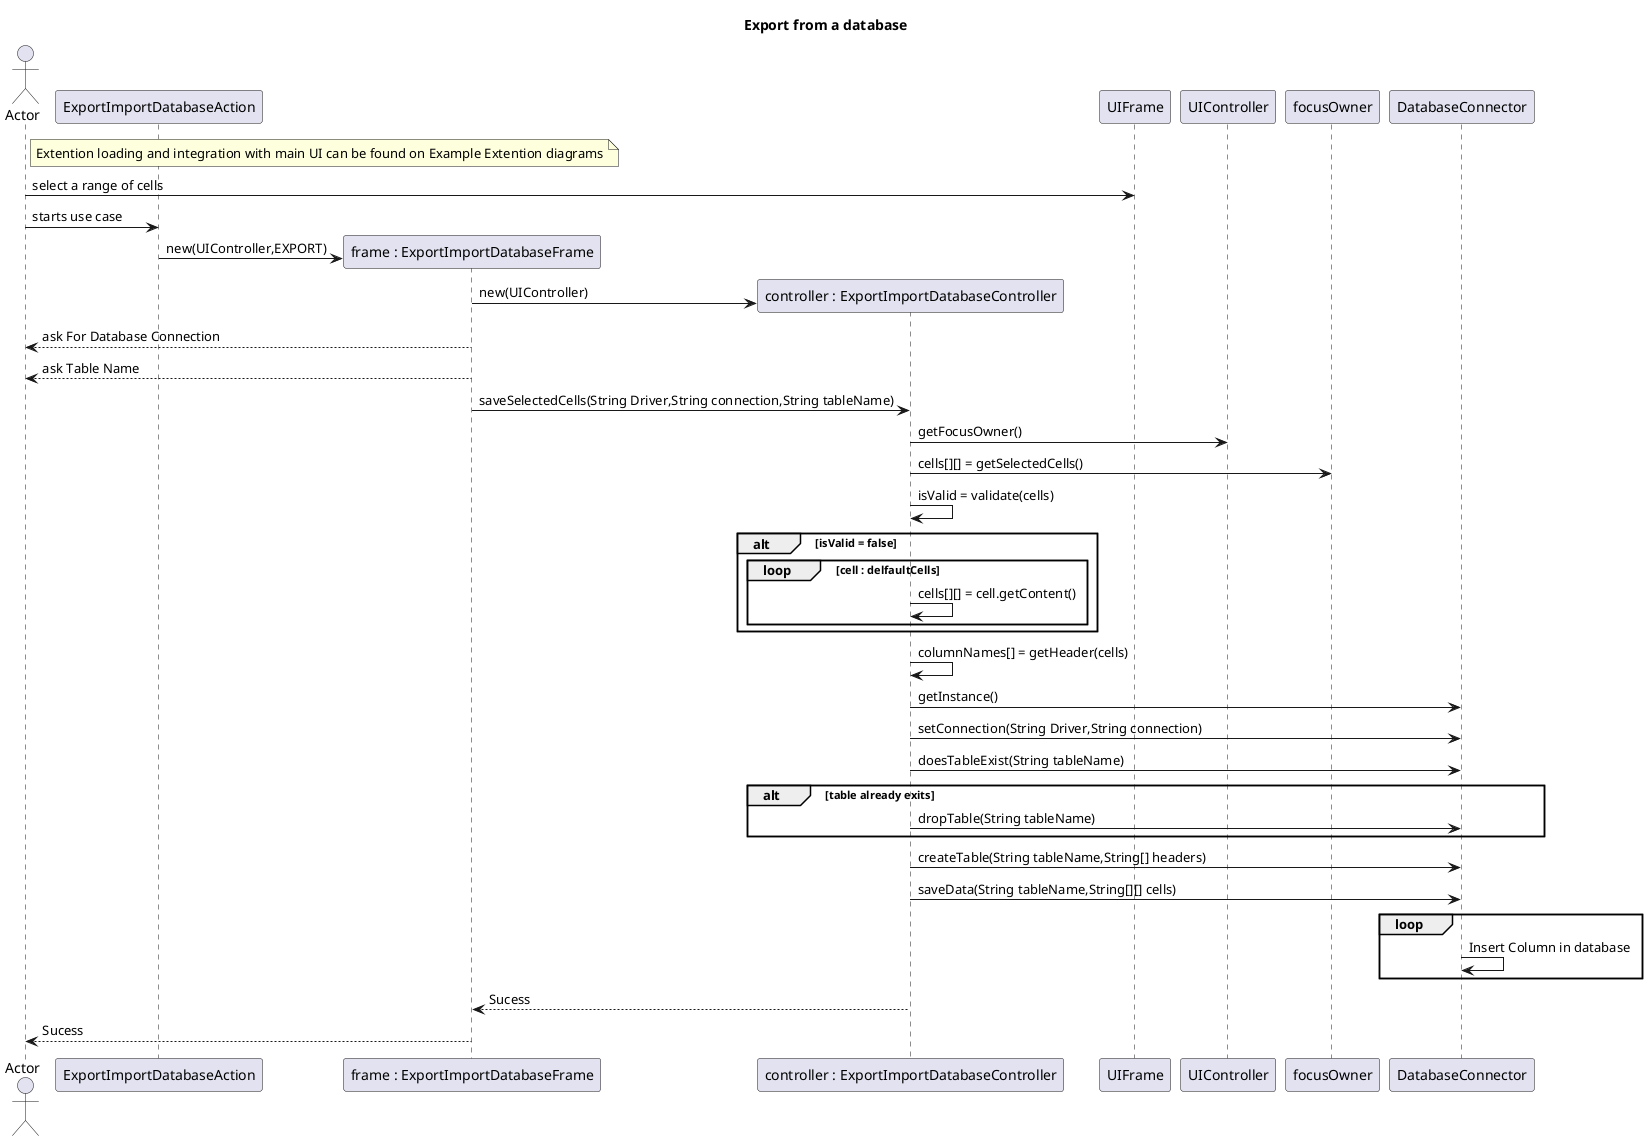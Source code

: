 @startuml doc-files/design_IPC_4_3_Export.png
title Export from a database
actor Actor

  participant "ExportImportDatabaseAction" as Action
  participant "frame : ExportImportDatabaseFrame" as Frame
  participant "controller : ExportImportDatabaseController" as Controller

  note right of Actor
        Extention loading and integration with main UI can be found on Example Extention diagrams
  end note

  Actor-> UIFrame : select a range of cells
  Actor -> Action : starts use case
  create Frame
  Action -> Frame : new(UIController,EXPORT)
  create Controller
  Frame -> Controller : new(UIController)
  Frame --> Actor : ask For Database Connection
  Frame --> Actor : ask Table Name
  Frame -> Controller : saveSelectedCells(String Driver,String connection,String tableName)
  Controller -> UIController : getFocusOwner()
  Controller -> focusOwner : cells[][] = getSelectedCells()
  Controller -> Controller : isValid = validate(cells)
  alt isValid = false
     loop cell : delfaultCells
        Controller -> Controller :cells[][] = cell.getContent()
     end
  end
  Controller -> Controller : columnNames[] = getHeader(cells)
  Controller -> DatabaseConnector : getInstance()
  Controller -> DatabaseConnector : setConnection(String Driver,String connection)
  Controller -> DatabaseConnector : doesTableExist(String tableName)
  alt table already exits
  Controller -> DatabaseConnector : dropTable(String tableName)
  end
  Controller -> DatabaseConnector : createTable(String tableName,String[] headers)
  Controller -> DatabaseConnector : saveData(String tableName,String[][] cells)
  loop
    DatabaseConnector -> DatabaseConnector : Insert Column in database
  end
  Controller --> Frame : Sucess
  Frame --> Actor: Sucess
@enduml